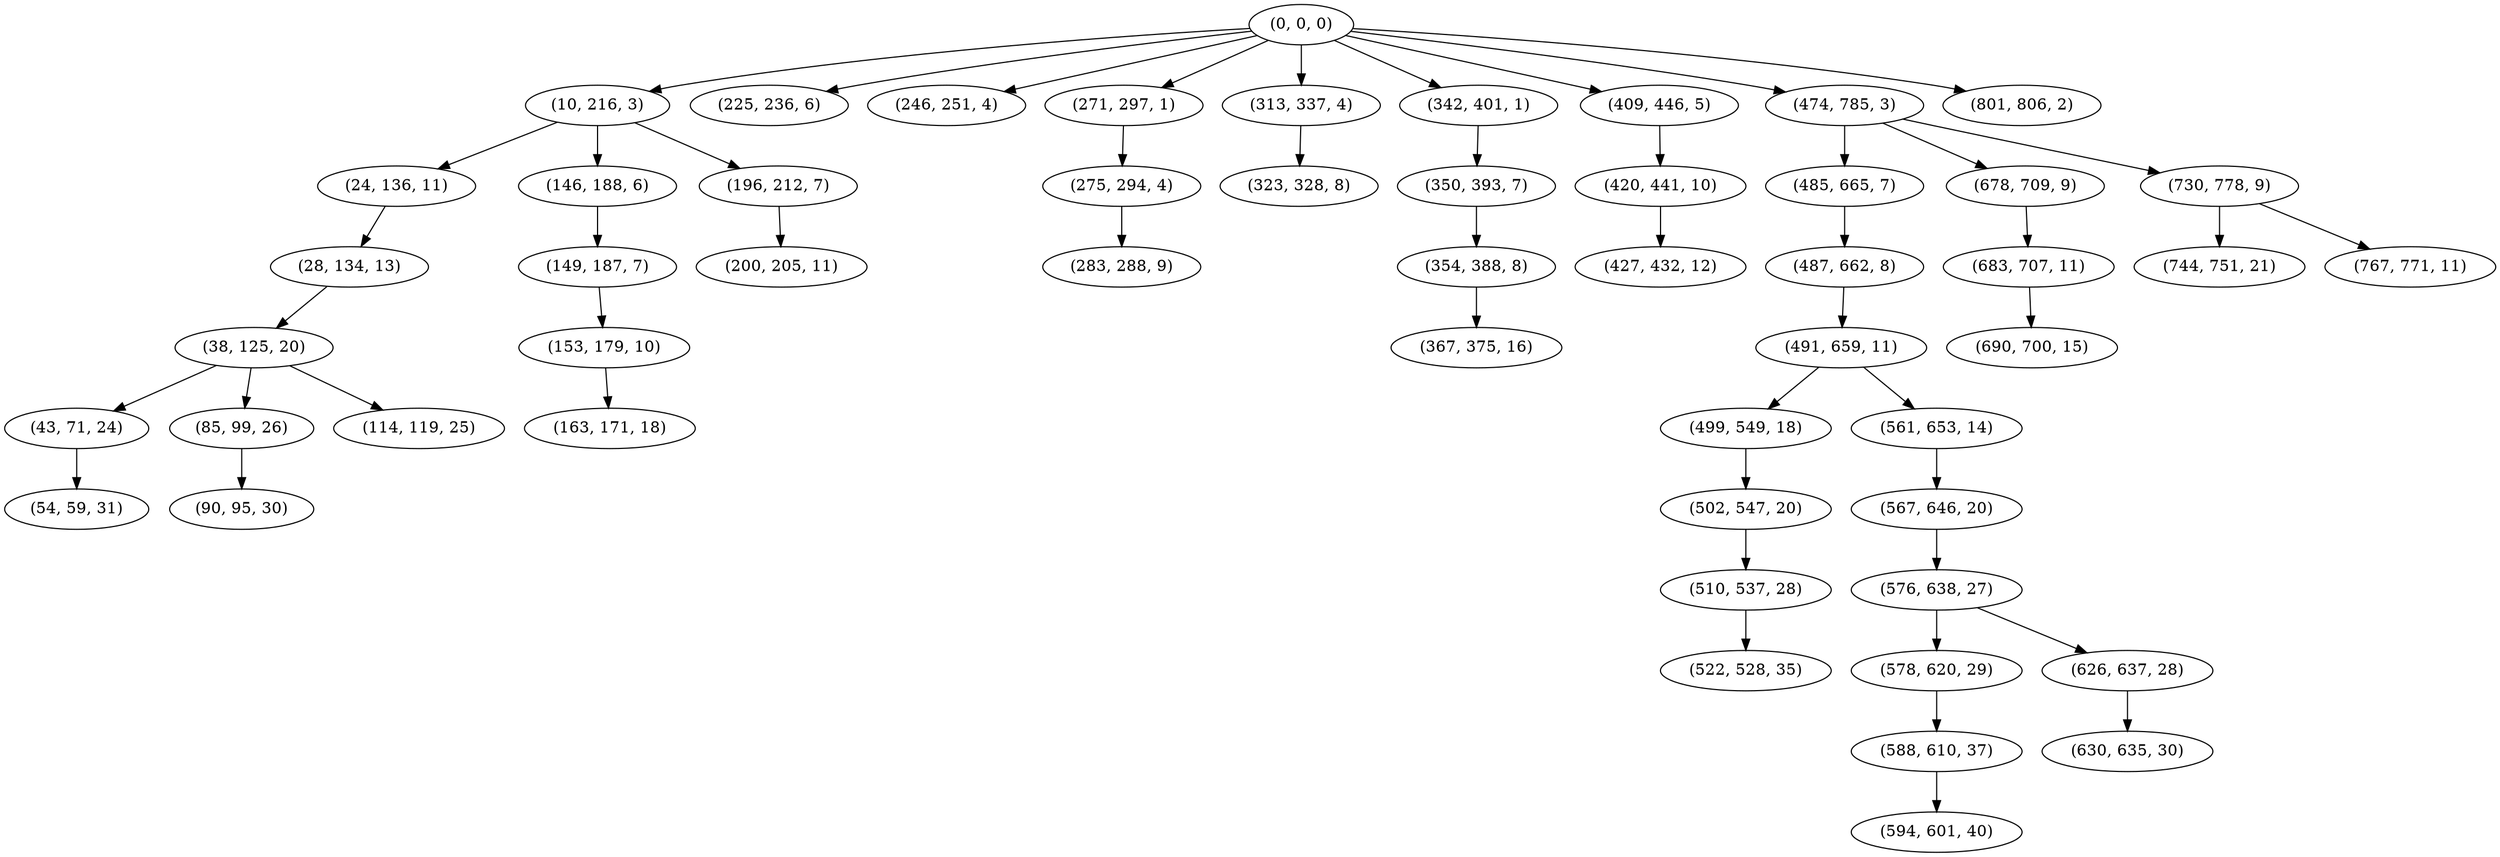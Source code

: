 digraph tree {
    "(0, 0, 0)";
    "(10, 216, 3)";
    "(24, 136, 11)";
    "(28, 134, 13)";
    "(38, 125, 20)";
    "(43, 71, 24)";
    "(54, 59, 31)";
    "(85, 99, 26)";
    "(90, 95, 30)";
    "(114, 119, 25)";
    "(146, 188, 6)";
    "(149, 187, 7)";
    "(153, 179, 10)";
    "(163, 171, 18)";
    "(196, 212, 7)";
    "(200, 205, 11)";
    "(225, 236, 6)";
    "(246, 251, 4)";
    "(271, 297, 1)";
    "(275, 294, 4)";
    "(283, 288, 9)";
    "(313, 337, 4)";
    "(323, 328, 8)";
    "(342, 401, 1)";
    "(350, 393, 7)";
    "(354, 388, 8)";
    "(367, 375, 16)";
    "(409, 446, 5)";
    "(420, 441, 10)";
    "(427, 432, 12)";
    "(474, 785, 3)";
    "(485, 665, 7)";
    "(487, 662, 8)";
    "(491, 659, 11)";
    "(499, 549, 18)";
    "(502, 547, 20)";
    "(510, 537, 28)";
    "(522, 528, 35)";
    "(561, 653, 14)";
    "(567, 646, 20)";
    "(576, 638, 27)";
    "(578, 620, 29)";
    "(588, 610, 37)";
    "(594, 601, 40)";
    "(626, 637, 28)";
    "(630, 635, 30)";
    "(678, 709, 9)";
    "(683, 707, 11)";
    "(690, 700, 15)";
    "(730, 778, 9)";
    "(744, 751, 21)";
    "(767, 771, 11)";
    "(801, 806, 2)";
    "(0, 0, 0)" -> "(10, 216, 3)";
    "(0, 0, 0)" -> "(225, 236, 6)";
    "(0, 0, 0)" -> "(246, 251, 4)";
    "(0, 0, 0)" -> "(271, 297, 1)";
    "(0, 0, 0)" -> "(313, 337, 4)";
    "(0, 0, 0)" -> "(342, 401, 1)";
    "(0, 0, 0)" -> "(409, 446, 5)";
    "(0, 0, 0)" -> "(474, 785, 3)";
    "(0, 0, 0)" -> "(801, 806, 2)";
    "(10, 216, 3)" -> "(24, 136, 11)";
    "(10, 216, 3)" -> "(146, 188, 6)";
    "(10, 216, 3)" -> "(196, 212, 7)";
    "(24, 136, 11)" -> "(28, 134, 13)";
    "(28, 134, 13)" -> "(38, 125, 20)";
    "(38, 125, 20)" -> "(43, 71, 24)";
    "(38, 125, 20)" -> "(85, 99, 26)";
    "(38, 125, 20)" -> "(114, 119, 25)";
    "(43, 71, 24)" -> "(54, 59, 31)";
    "(85, 99, 26)" -> "(90, 95, 30)";
    "(146, 188, 6)" -> "(149, 187, 7)";
    "(149, 187, 7)" -> "(153, 179, 10)";
    "(153, 179, 10)" -> "(163, 171, 18)";
    "(196, 212, 7)" -> "(200, 205, 11)";
    "(271, 297, 1)" -> "(275, 294, 4)";
    "(275, 294, 4)" -> "(283, 288, 9)";
    "(313, 337, 4)" -> "(323, 328, 8)";
    "(342, 401, 1)" -> "(350, 393, 7)";
    "(350, 393, 7)" -> "(354, 388, 8)";
    "(354, 388, 8)" -> "(367, 375, 16)";
    "(409, 446, 5)" -> "(420, 441, 10)";
    "(420, 441, 10)" -> "(427, 432, 12)";
    "(474, 785, 3)" -> "(485, 665, 7)";
    "(474, 785, 3)" -> "(678, 709, 9)";
    "(474, 785, 3)" -> "(730, 778, 9)";
    "(485, 665, 7)" -> "(487, 662, 8)";
    "(487, 662, 8)" -> "(491, 659, 11)";
    "(491, 659, 11)" -> "(499, 549, 18)";
    "(491, 659, 11)" -> "(561, 653, 14)";
    "(499, 549, 18)" -> "(502, 547, 20)";
    "(502, 547, 20)" -> "(510, 537, 28)";
    "(510, 537, 28)" -> "(522, 528, 35)";
    "(561, 653, 14)" -> "(567, 646, 20)";
    "(567, 646, 20)" -> "(576, 638, 27)";
    "(576, 638, 27)" -> "(578, 620, 29)";
    "(576, 638, 27)" -> "(626, 637, 28)";
    "(578, 620, 29)" -> "(588, 610, 37)";
    "(588, 610, 37)" -> "(594, 601, 40)";
    "(626, 637, 28)" -> "(630, 635, 30)";
    "(678, 709, 9)" -> "(683, 707, 11)";
    "(683, 707, 11)" -> "(690, 700, 15)";
    "(730, 778, 9)" -> "(744, 751, 21)";
    "(730, 778, 9)" -> "(767, 771, 11)";
}

